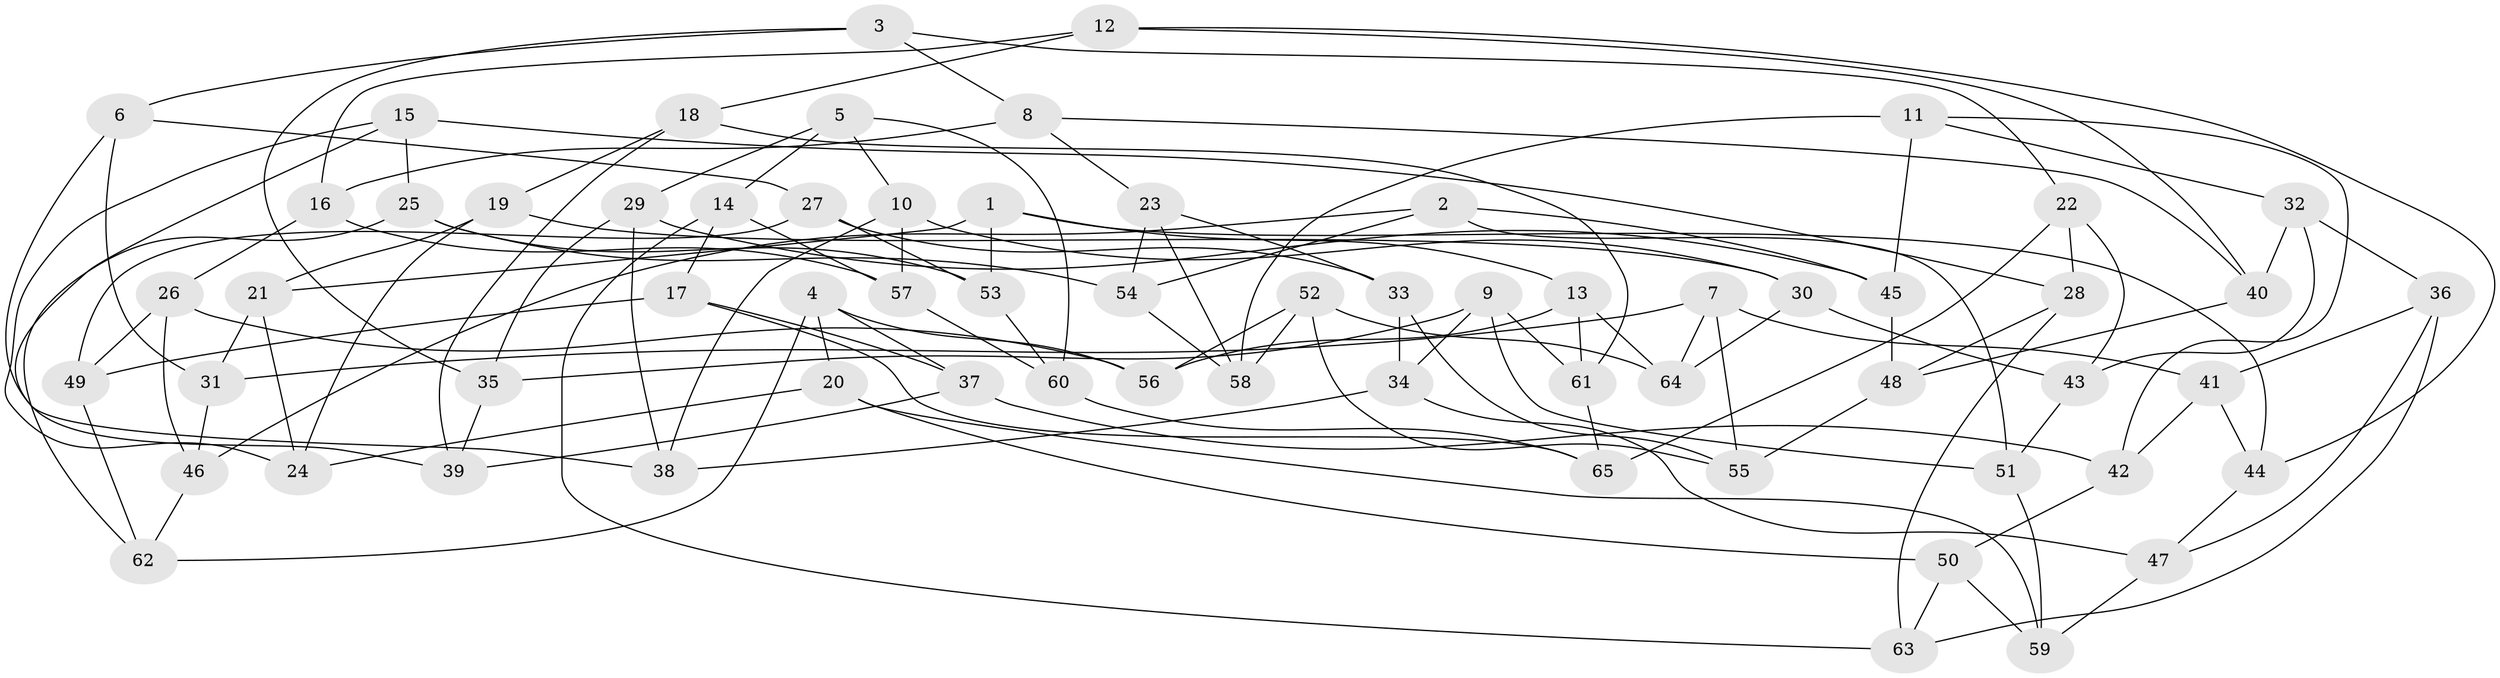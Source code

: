 // Generated by graph-tools (version 1.1) at 2025/27/03/09/25 03:27:02]
// undirected, 65 vertices, 130 edges
graph export_dot {
graph [start="1"]
  node [color=gray90,style=filled];
  1;
  2;
  3;
  4;
  5;
  6;
  7;
  8;
  9;
  10;
  11;
  12;
  13;
  14;
  15;
  16;
  17;
  18;
  19;
  20;
  21;
  22;
  23;
  24;
  25;
  26;
  27;
  28;
  29;
  30;
  31;
  32;
  33;
  34;
  35;
  36;
  37;
  38;
  39;
  40;
  41;
  42;
  43;
  44;
  45;
  46;
  47;
  48;
  49;
  50;
  51;
  52;
  53;
  54;
  55;
  56;
  57;
  58;
  59;
  60;
  61;
  62;
  63;
  64;
  65;
  1 -- 21;
  1 -- 44;
  1 -- 53;
  1 -- 13;
  2 -- 51;
  2 -- 45;
  2 -- 54;
  2 -- 46;
  3 -- 22;
  3 -- 6;
  3 -- 35;
  3 -- 8;
  4 -- 20;
  4 -- 37;
  4 -- 62;
  4 -- 56;
  5 -- 10;
  5 -- 14;
  5 -- 29;
  5 -- 60;
  6 -- 27;
  6 -- 38;
  6 -- 31;
  7 -- 55;
  7 -- 64;
  7 -- 41;
  7 -- 31;
  8 -- 40;
  8 -- 23;
  8 -- 16;
  9 -- 61;
  9 -- 51;
  9 -- 35;
  9 -- 34;
  10 -- 30;
  10 -- 38;
  10 -- 57;
  11 -- 58;
  11 -- 32;
  11 -- 42;
  11 -- 45;
  12 -- 16;
  12 -- 40;
  12 -- 18;
  12 -- 44;
  13 -- 64;
  13 -- 56;
  13 -- 61;
  14 -- 17;
  14 -- 57;
  14 -- 63;
  15 -- 39;
  15 -- 25;
  15 -- 24;
  15 -- 28;
  16 -- 26;
  16 -- 57;
  17 -- 65;
  17 -- 37;
  17 -- 49;
  18 -- 19;
  18 -- 39;
  18 -- 61;
  19 -- 24;
  19 -- 30;
  19 -- 21;
  20 -- 59;
  20 -- 50;
  20 -- 24;
  21 -- 31;
  21 -- 24;
  22 -- 28;
  22 -- 65;
  22 -- 43;
  23 -- 54;
  23 -- 58;
  23 -- 33;
  25 -- 62;
  25 -- 53;
  25 -- 54;
  26 -- 46;
  26 -- 49;
  26 -- 56;
  27 -- 53;
  27 -- 49;
  27 -- 33;
  28 -- 63;
  28 -- 48;
  29 -- 35;
  29 -- 38;
  29 -- 45;
  30 -- 43;
  30 -- 64;
  31 -- 46;
  32 -- 43;
  32 -- 36;
  32 -- 40;
  33 -- 34;
  33 -- 55;
  34 -- 38;
  34 -- 47;
  35 -- 39;
  36 -- 41;
  36 -- 47;
  36 -- 63;
  37 -- 42;
  37 -- 39;
  40 -- 48;
  41 -- 42;
  41 -- 44;
  42 -- 50;
  43 -- 51;
  44 -- 47;
  45 -- 48;
  46 -- 62;
  47 -- 59;
  48 -- 55;
  49 -- 62;
  50 -- 59;
  50 -- 63;
  51 -- 59;
  52 -- 58;
  52 -- 55;
  52 -- 56;
  52 -- 64;
  53 -- 60;
  54 -- 58;
  57 -- 60;
  60 -- 65;
  61 -- 65;
}

